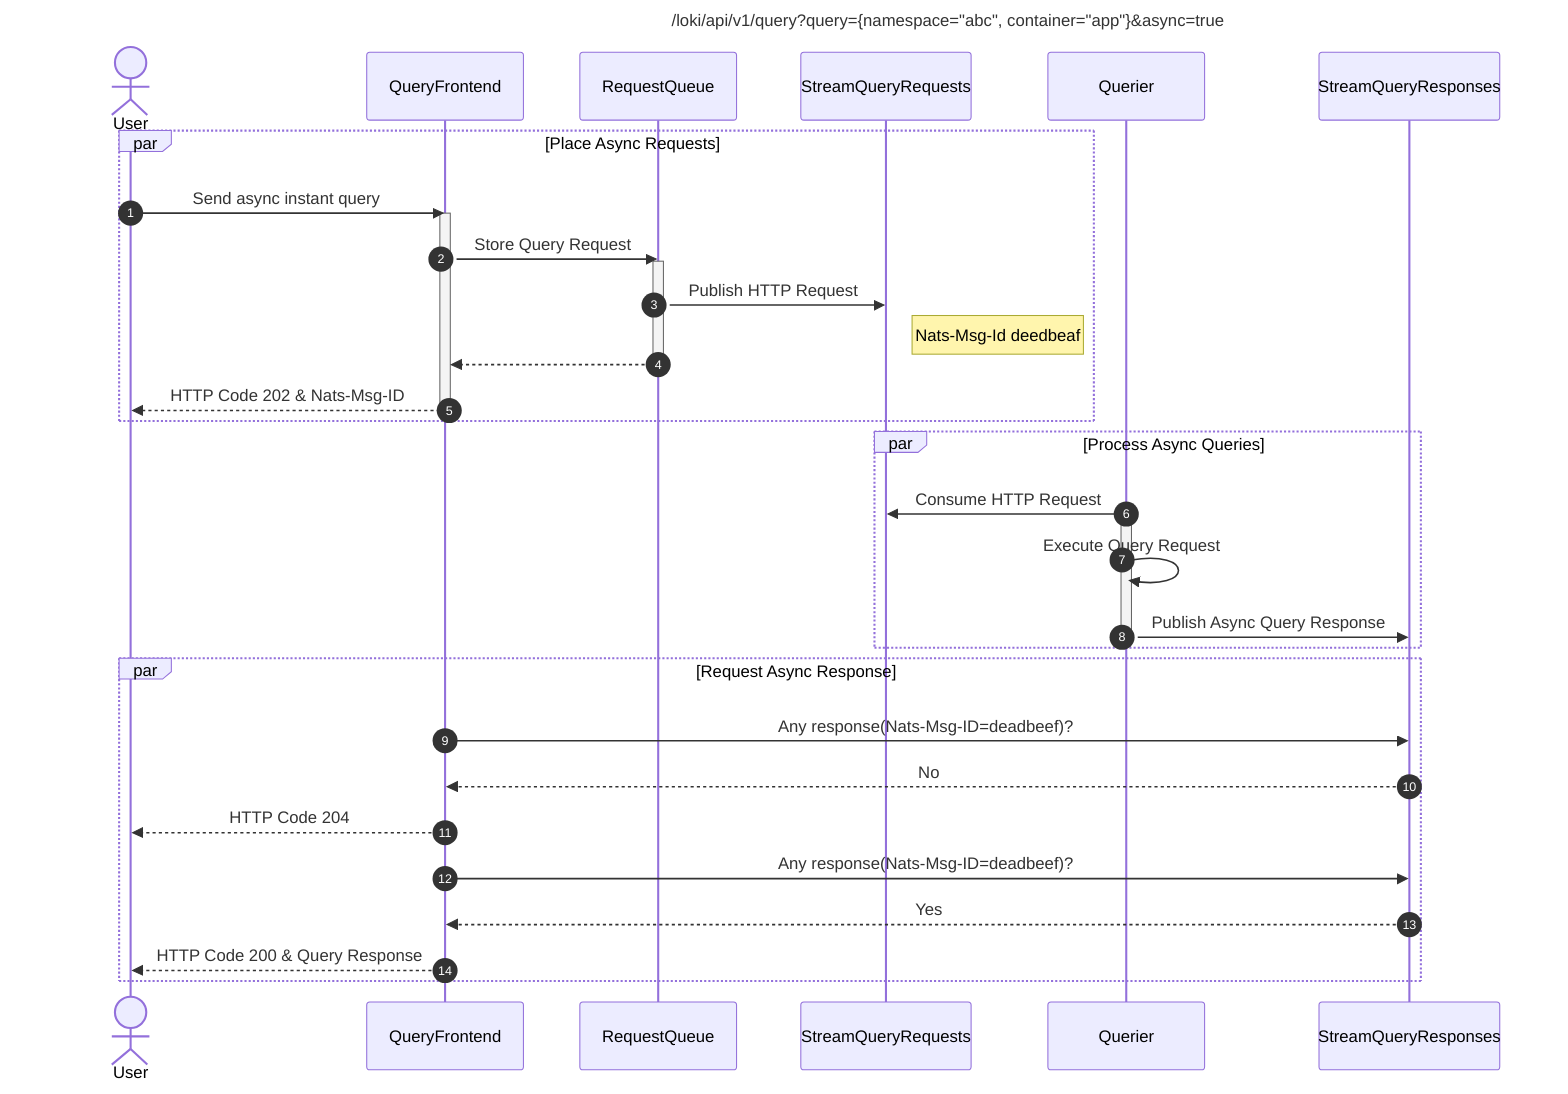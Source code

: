 sequenceDiagram
    autonumber
    title /loki/api/v1/query?query={namespace="abc", container="app"}&async=true
    actor User
    par Place Async Requests
    User->>QueryFrontend: Send async instant query
    activate QueryFrontend
    QueryFrontend->>RequestQueue: Store Query Request
    activate RequestQueue
    RequestQueue->>StreamQueryRequests: Publish HTTP Request
    Note right of StreamQueryRequests: Nats-Msg-Id deedbeaf
    deactivate RequestQueue
    RequestQueue-->>QueryFrontend:
    QueryFrontend-->>User: HTTP Code 202 & Nats-Msg-ID
    deactivate QueryFrontend
    end
    par Process Async Queries
    autonumber
    Querier->>StreamQueryRequests: Consume HTTP Request
    activate Querier
    Querier->>Querier: Execute Query Request
    Querier->>StreamQueryResponses: Publish Async Query Response
    deactivate Querier
    end
    par Request Async Response
    QueryFrontend->>StreamQueryResponses: Any response(Nats-Msg-ID=deadbeef)?
    StreamQueryResponses-->>QueryFrontend: No
    QueryFrontend-->>User: HTTP Code 204
    QueryFrontend->>StreamQueryResponses: Any response(Nats-Msg-ID=deadbeef)?
    StreamQueryResponses-->>QueryFrontend: Yes
    QueryFrontend-->>User: HTTP Code 200 & Query Response
    end